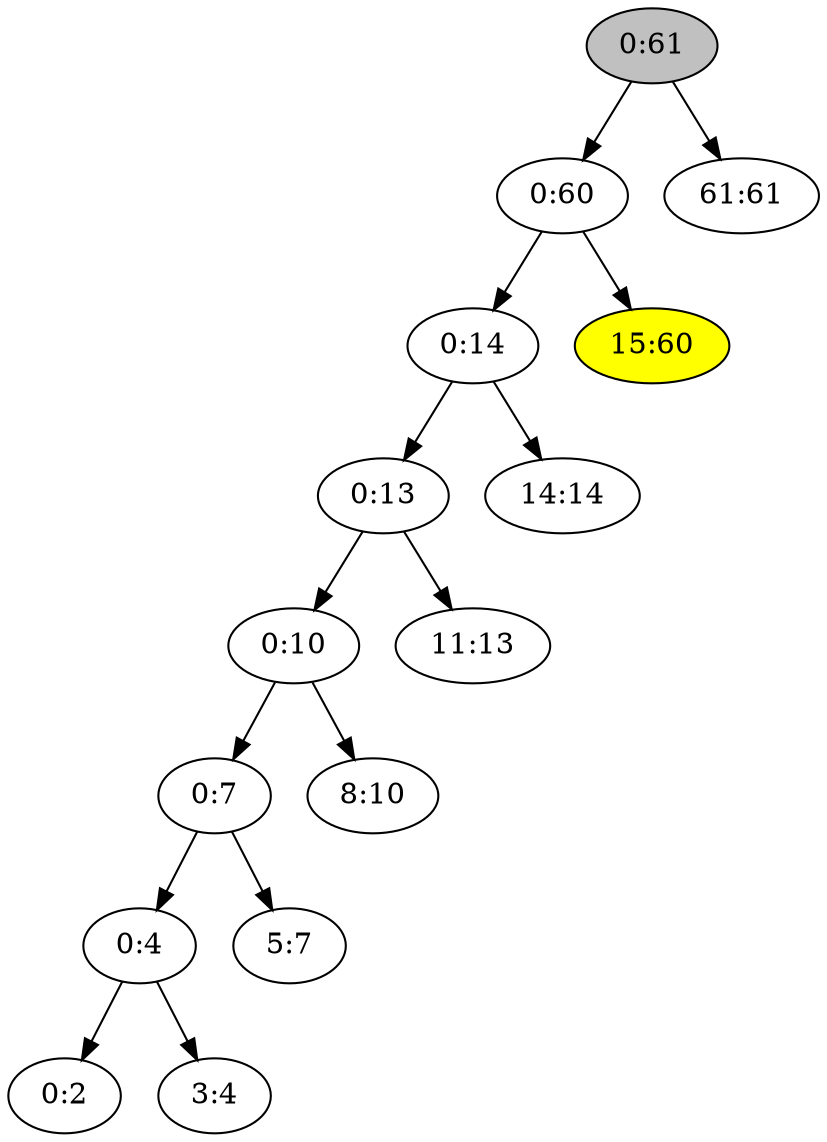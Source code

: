digraph "big-i15:60" {

/* Nodes */

N_0_61[label="0:61"][style="filled"][fillcolor="grey"];
N_0_60[label="0:60"];
N_0_14[label="0:14"];
N_0_13[label="0:13"];
N_0_10[label="0:10"];
N_0_7[label="0:7"];
N_0_4[label="0:4"];
N_0_2[label="0:2"];
N_3_4[label="3:4"];
N_5_7[label="5:7"];
N_8_10[label="8:10"];
N_11_13[label="11:13"];
N_14_14[label="14:14"];
N_15_60[label="15:60"][style="filled"][fillcolor="yellow"];
N_61_61[label="61:61"];

/* Edges */

N_0_4 -> N_0_2;
N_0_4 -> N_3_4;
N_0_7 -> N_0_4;
N_0_7 -> N_5_7;
N_0_10 -> N_0_7;
N_0_10 -> N_8_10;
N_0_13 -> N_0_10;
N_0_13 -> N_11_13;
N_0_14 -> N_0_13;
N_0_14 -> N_14_14;
N_0_60 -> N_0_14;
N_0_60 -> N_15_60;
N_0_61 -> N_0_60;
N_0_61 -> N_61_61;
}
